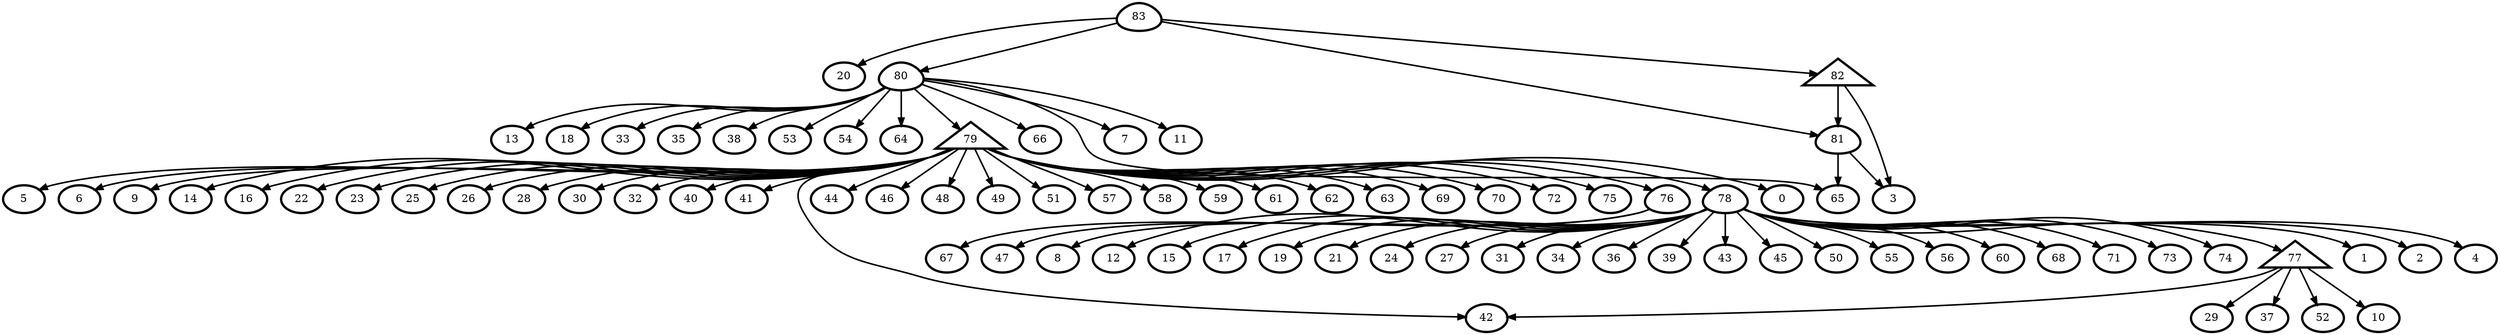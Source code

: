 digraph G {
    0 [penwidth=3,label="0"]
    1 [penwidth=3,label="1"]
    2 [penwidth=3,label="2"]
    3 [penwidth=3,label="3"]
    4 [penwidth=3,label="4"]
    5 [penwidth=3,label="5"]
    6 [penwidth=3,label="6"]
    7 [penwidth=3,label="7"]
    8 [penwidth=3,label="8"]
    9 [penwidth=3,label="9"]
    10 [penwidth=3,label="10"]
    11 [penwidth=3,label="11"]
    12 [penwidth=3,label="12"]
    13 [penwidth=3,label="13"]
    14 [penwidth=3,label="14"]
    15 [penwidth=3,label="15"]
    16 [penwidth=3,label="16"]
    17 [penwidth=3,label="17"]
    18 [penwidth=3,label="18"]
    19 [penwidth=3,label="19"]
    20 [penwidth=3,label="20"]
    21 [penwidth=3,label="21"]
    22 [penwidth=3,label="22"]
    23 [penwidth=3,label="23"]
    24 [penwidth=3,label="24"]
    25 [penwidth=3,label="25"]
    26 [penwidth=3,label="26"]
    27 [penwidth=3,label="27"]
    28 [penwidth=3,label="28"]
    29 [penwidth=3,label="29"]
    30 [penwidth=3,label="30"]
    31 [penwidth=3,label="31"]
    32 [penwidth=3,label="32"]
    33 [penwidth=3,label="33"]
    34 [penwidth=3,label="34"]
    35 [penwidth=3,label="35"]
    36 [penwidth=3,label="36"]
    37 [penwidth=3,label="37"]
    38 [penwidth=3,label="38"]
    39 [penwidth=3,label="39"]
    40 [penwidth=3,label="40"]
    41 [penwidth=3,label="41"]
    42 [penwidth=3,label="42"]
    43 [penwidth=3,label="43"]
    44 [penwidth=3,label="44"]
    45 [penwidth=3,label="45"]
    46 [penwidth=3,label="46"]
    47 [penwidth=3,label="47"]
    48 [penwidth=3,label="48"]
    49 [penwidth=3,label="49"]
    50 [penwidth=3,label="50"]
    51 [penwidth=3,label="51"]
    52 [penwidth=3,label="52"]
    53 [penwidth=3,label="53"]
    54 [penwidth=3,label="54"]
    55 [penwidth=3,label="55"]
    56 [penwidth=3,label="56"]
    57 [penwidth=3,label="57"]
    58 [penwidth=3,label="58"]
    59 [penwidth=3,label="59"]
    60 [penwidth=3,label="60"]
    61 [penwidth=3,label="61"]
    62 [penwidth=3,label="62"]
    63 [penwidth=3,label="63"]
    64 [penwidth=3,label="64"]
    65 [penwidth=3,label="65"]
    66 [penwidth=3,label="66"]
    67 [penwidth=3,label="67"]
    68 [penwidth=3,label="68"]
    69 [penwidth=3,label="69"]
    70 [penwidth=3,label="70"]
    71 [penwidth=3,label="71"]
    72 [penwidth=3,label="72"]
    73 [penwidth=3,label="73"]
    74 [penwidth=3,label="74"]
    75 [penwidth=3,label="75"]
    76 [penwidth=3,label="76",shape = "egg"]
    77 [penwidth=3,label="78",shape = "egg"]
    78 [penwidth=3,label="80",shape = "egg"]
    79 [penwidth=3,label="81",shape = "egg"]
    80 [penwidth=3,label="77",shape = "triangle"]
    81 [penwidth=3,label="79",shape = "triangle"]
    82 [penwidth=3,label="82",shape = "triangle"]
    83 [penwidth=3,label="83",shape = "egg"]

    76 -> 47 [penwidth=2]
    76 -> 67 [penwidth=2]
    80 -> 42 [penwidth=2]
    80 -> 37 [penwidth=2]
    80 -> 29 [penwidth=2]
    80 -> 52 [penwidth=2]
    80 -> 10 [penwidth=2]
    77 -> 73 [penwidth=2]
    77 -> 45 [penwidth=2]
    77 -> 71 [penwidth=2]
    77 -> 24 [penwidth=2]
    77 -> 21 [penwidth=2]
    77 -> 19 [penwidth=2]
    77 -> 39 [penwidth=2]
    77 -> 74 [penwidth=2]
    77 -> 34 [penwidth=2]
    77 -> 56 [penwidth=2]
    77 -> 8 [penwidth=2]
    77 -> 2 [penwidth=2]
    77 -> 68 [penwidth=2]
    77 -> 31 [penwidth=2]
    77 -> 15 [penwidth=2]
    77 -> 43 [penwidth=2]
    77 -> 27 [penwidth=2]
    77 -> 4 [penwidth=2]
    77 -> 55 [penwidth=2]
    77 -> 12 [penwidth=2]
    77 -> 50 [penwidth=2]
    77 -> 80 [penwidth=2]
    77 -> 17 [penwidth=2]
    77 -> 36 [penwidth=2]
    77 -> 60 [penwidth=2]
    77 -> 1 [penwidth=2]
    81 -> 28 [penwidth=2]
    81 -> 61 [penwidth=2]
    81 -> 16 [penwidth=2]
    81 -> 62 [penwidth=2]
    81 -> 49 [penwidth=2]
    81 -> 77 [penwidth=2]
    81 -> 75 [penwidth=2]
    81 -> 25 [penwidth=2]
    81 -> 9 [penwidth=2]
    81 -> 41 [penwidth=2]
    81 -> 44 [penwidth=2]
    81 -> 69 [penwidth=2]
    81 -> 70 [penwidth=2]
    81 -> 72 [penwidth=2]
    81 -> 51 [penwidth=2]
    81 -> 14 [penwidth=2]
    81 -> 0 [penwidth=2]
    81 -> 59 [penwidth=2]
    81 -> 46 [penwidth=2]
    81 -> 76 [penwidth=2]
    81 -> 23 [penwidth=2]
    81 -> 42 [penwidth=2]
    81 -> 5 [penwidth=2]
    81 -> 32 [penwidth=2]
    81 -> 26 [penwidth=2]
    81 -> 6 [penwidth=2]
    81 -> 63 [penwidth=2]
    81 -> 48 [penwidth=2]
    81 -> 22 [penwidth=2]
    81 -> 30 [penwidth=2]
    81 -> 58 [penwidth=2]
    81 -> 57 [penwidth=2]
    81 -> 40 [penwidth=2]
    78 -> 38 [penwidth=2]
    78 -> 64 [penwidth=2]
    78 -> 65 [penwidth=2]
    78 -> 54 [penwidth=2]
    78 -> 53 [penwidth=2]
    78 -> 81 [penwidth=2]
    78 -> 7 [penwidth=2]
    78 -> 11 [penwidth=2]
    78 -> 18 [penwidth=2]
    78 -> 33 [penwidth=2]
    78 -> 66 [penwidth=2]
    78 -> 35 [penwidth=2]
    78 -> 13 [penwidth=2]
    79 -> 65 [penwidth=2]
    79 -> 3 [penwidth=2]
    82 -> 79 [penwidth=2]
    82 -> 3 [penwidth=2]
    83 -> 82 [penwidth=2]
    83 -> 20 [penwidth=2]
    83 -> 78 [penwidth=2]
    83 -> 79 [penwidth=2]
}